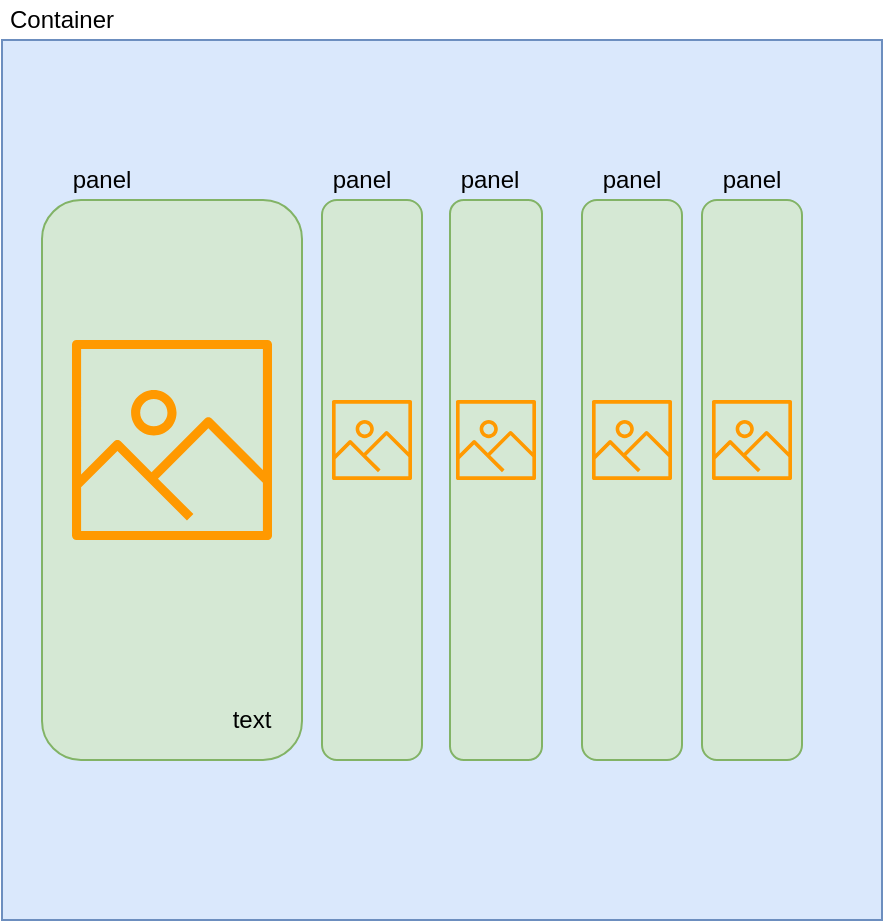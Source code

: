 <mxfile version="15.3.7" type="device"><diagram id="piDafpqhtRUU5qUU-vj8" name="Page-1"><mxGraphModel dx="1422" dy="721" grid="1" gridSize="10" guides="1" tooltips="1" connect="1" arrows="1" fold="1" page="1" pageScale="1" pageWidth="827" pageHeight="1169" math="0" shadow="0"><root><mxCell id="0"/><mxCell id="1" parent="0"/><mxCell id="LOPM26ii9I57ebFgrOa5-2" value="" style="whiteSpace=wrap;html=1;aspect=fixed;fillColor=#dae8fc;strokeColor=#6c8ebf;" vertex="1" parent="1"><mxGeometry x="190" y="60" width="440" height="440" as="geometry"/></mxCell><mxCell id="LOPM26ii9I57ebFgrOa5-3" value="Container" style="text;html=1;strokeColor=none;fillColor=none;align=center;verticalAlign=middle;whiteSpace=wrap;rounded=0;" vertex="1" parent="1"><mxGeometry x="200" y="40" width="40" height="20" as="geometry"/></mxCell><mxCell id="LOPM26ii9I57ebFgrOa5-6" value="" style="rounded=1;whiteSpace=wrap;html=1;fillColor=#d5e8d4;strokeColor=#82b366;" vertex="1" parent="1"><mxGeometry x="210" y="140" width="130" height="280" as="geometry"/></mxCell><mxCell id="LOPM26ii9I57ebFgrOa5-8" value="" style="rounded=1;whiteSpace=wrap;html=1;fillColor=#d5e8d4;strokeColor=#82b366;" vertex="1" parent="1"><mxGeometry x="350" y="140" width="50" height="280" as="geometry"/></mxCell><mxCell id="LOPM26ii9I57ebFgrOa5-9" value="" style="rounded=1;whiteSpace=wrap;html=1;fillColor=#d5e8d4;strokeColor=#82b366;" vertex="1" parent="1"><mxGeometry x="414" y="140" width="46" height="280" as="geometry"/></mxCell><mxCell id="LOPM26ii9I57ebFgrOa5-10" value="" style="rounded=1;whiteSpace=wrap;html=1;fillColor=#d5e8d4;strokeColor=#82b366;" vertex="1" parent="1"><mxGeometry x="480" y="140" width="50" height="280" as="geometry"/></mxCell><mxCell id="LOPM26ii9I57ebFgrOa5-11" value="" style="rounded=1;whiteSpace=wrap;html=1;fillColor=#d5e8d4;strokeColor=#82b366;" vertex="1" parent="1"><mxGeometry x="540" y="140" width="50" height="280" as="geometry"/></mxCell><mxCell id="LOPM26ii9I57ebFgrOa5-12" value="panel" style="text;html=1;strokeColor=none;fillColor=none;align=center;verticalAlign=middle;whiteSpace=wrap;rounded=0;" vertex="1" parent="1"><mxGeometry x="220" y="120" width="40" height="20" as="geometry"/></mxCell><mxCell id="LOPM26ii9I57ebFgrOa5-13" value="panel" style="text;html=1;strokeColor=none;fillColor=none;align=center;verticalAlign=middle;whiteSpace=wrap;rounded=0;" vertex="1" parent="1"><mxGeometry x="350" y="120" width="40" height="20" as="geometry"/></mxCell><mxCell id="LOPM26ii9I57ebFgrOa5-14" value="panel" style="text;html=1;strokeColor=none;fillColor=none;align=center;verticalAlign=middle;whiteSpace=wrap;rounded=0;" vertex="1" parent="1"><mxGeometry x="414" y="120" width="40" height="20" as="geometry"/></mxCell><mxCell id="LOPM26ii9I57ebFgrOa5-15" value="panel" style="text;html=1;strokeColor=none;fillColor=none;align=center;verticalAlign=middle;whiteSpace=wrap;rounded=0;" vertex="1" parent="1"><mxGeometry x="485" y="120" width="40" height="20" as="geometry"/></mxCell><mxCell id="LOPM26ii9I57ebFgrOa5-16" value="panel" style="text;html=1;strokeColor=none;fillColor=none;align=center;verticalAlign=middle;whiteSpace=wrap;rounded=0;" vertex="1" parent="1"><mxGeometry x="545" y="120" width="40" height="20" as="geometry"/></mxCell><mxCell id="LOPM26ii9I57ebFgrOa5-17" value="" style="sketch=0;outlineConnect=0;fontColor=#232F3E;gradientColor=none;fillColor=#FF9900;strokeColor=none;dashed=0;verticalLabelPosition=bottom;verticalAlign=top;align=center;html=1;fontSize=12;fontStyle=0;aspect=fixed;pointerEvents=1;shape=mxgraph.aws4.container_registry_image;" vertex="1" parent="1"><mxGeometry x="225" y="210" width="100" height="100" as="geometry"/></mxCell><mxCell id="LOPM26ii9I57ebFgrOa5-20" value="" style="sketch=0;outlineConnect=0;fontColor=#232F3E;gradientColor=none;fillColor=#FF9900;strokeColor=none;dashed=0;verticalLabelPosition=bottom;verticalAlign=top;align=center;html=1;fontSize=12;fontStyle=0;aspect=fixed;pointerEvents=1;shape=mxgraph.aws4.container_registry_image;" vertex="1" parent="1"><mxGeometry x="355" y="240" width="40" height="40" as="geometry"/></mxCell><mxCell id="LOPM26ii9I57ebFgrOa5-21" value="" style="sketch=0;outlineConnect=0;fontColor=#232F3E;gradientColor=none;fillColor=#FF9900;strokeColor=none;dashed=0;verticalLabelPosition=bottom;verticalAlign=top;align=center;html=1;fontSize=12;fontStyle=0;aspect=fixed;pointerEvents=1;shape=mxgraph.aws4.container_registry_image;" vertex="1" parent="1"><mxGeometry x="417" y="240" width="40" height="40" as="geometry"/></mxCell><mxCell id="LOPM26ii9I57ebFgrOa5-22" value="" style="sketch=0;outlineConnect=0;fontColor=#232F3E;gradientColor=none;fillColor=#FF9900;strokeColor=none;dashed=0;verticalLabelPosition=bottom;verticalAlign=top;align=center;html=1;fontSize=12;fontStyle=0;aspect=fixed;pointerEvents=1;shape=mxgraph.aws4.container_registry_image;" vertex="1" parent="1"><mxGeometry x="485" y="240" width="40" height="40" as="geometry"/></mxCell><mxCell id="LOPM26ii9I57ebFgrOa5-23" value="" style="sketch=0;outlineConnect=0;fontColor=#232F3E;gradientColor=none;fillColor=#FF9900;strokeColor=none;dashed=0;verticalLabelPosition=bottom;verticalAlign=top;align=center;html=1;fontSize=12;fontStyle=0;aspect=fixed;pointerEvents=1;shape=mxgraph.aws4.container_registry_image;" vertex="1" parent="1"><mxGeometry x="545" y="240" width="40" height="40" as="geometry"/></mxCell><mxCell id="LOPM26ii9I57ebFgrOa5-24" value="text" style="text;html=1;strokeColor=none;fillColor=none;align=center;verticalAlign=middle;whiteSpace=wrap;rounded=0;" vertex="1" parent="1"><mxGeometry x="280" y="390" width="70" height="20" as="geometry"/></mxCell></root></mxGraphModel></diagram></mxfile>